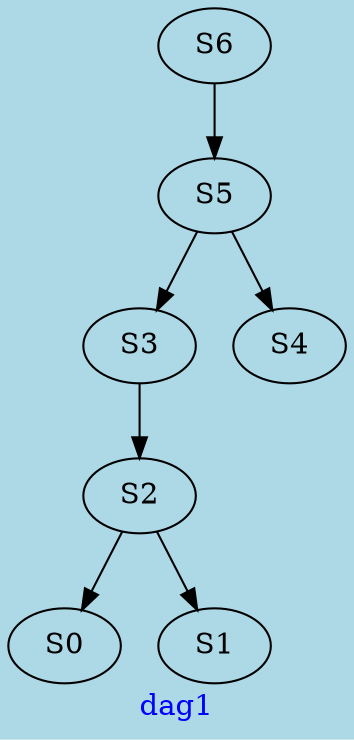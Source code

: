digraph G{
graph [ label = "dag1" , fontcolor = "blue" , bgcolor = "lightblue" ];
S0;
S1;
S2;
S3;
S4;
S5;
S6;
S2->S0;
S2->S1;
S3->S2;
S5->S3;
S5->S4;
S6->S5;
}

